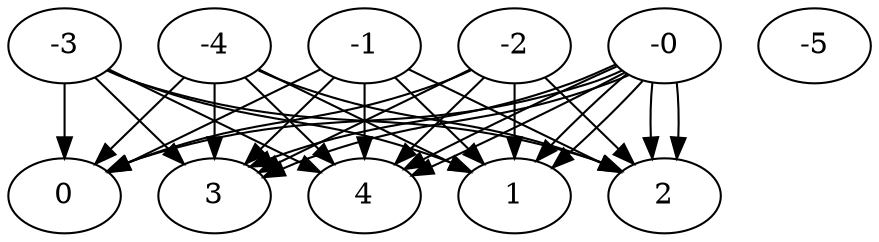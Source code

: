 digraph {
  0-0 -> 1-0;
  0-0 -> 0-1;
  1-0 -> 2-0;
  1-0 -> 1-1;
  0-1 -> 0-2;
  2-0 -> 3-0;
  2-0 -> 2-1;
  1-1 -> 1-2;
  0-2 -> 0-3;
  3-0 -> 4-0;
  3-0 -> 3-1;
  2-1 -> 2-2;
  1-2 -> 1-3;
  0-3 -> 0-4;
  4-0 -> 4-1;
  3-1 -> 3-2;
  2-2 -> 2-3;
  1-3 -> 1-4;
  0-4 -> 0-5;
  4-1 -> 4-2;
  3-2 -> 3-3;
  2-3 -> 2-4;
  1-4 -> 1-5;
  4-2 -> 4-3;
  3-3 -> 3-4;
  2-4 -> 2-5;
  4-3 -> 4-4;
  3-4 -> 3-5;
  4-4 -> 4-5;
}